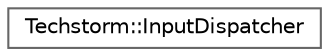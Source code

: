 digraph "Graphical Class Hierarchy"
{
 // LATEX_PDF_SIZE
  bgcolor="transparent";
  edge [fontname=Helvetica,fontsize=10,labelfontname=Helvetica,labelfontsize=10];
  node [fontname=Helvetica,fontsize=10,shape=box,height=0.2,width=0.4];
  rankdir="LR";
  Node0 [id="Node000000",label="Techstorm::InputDispatcher",height=0.2,width=0.4,color="grey40", fillcolor="white", style="filled",URL="$d7/d74/class_techstorm_1_1_input_dispatcher.html",tooltip=" "];
}
